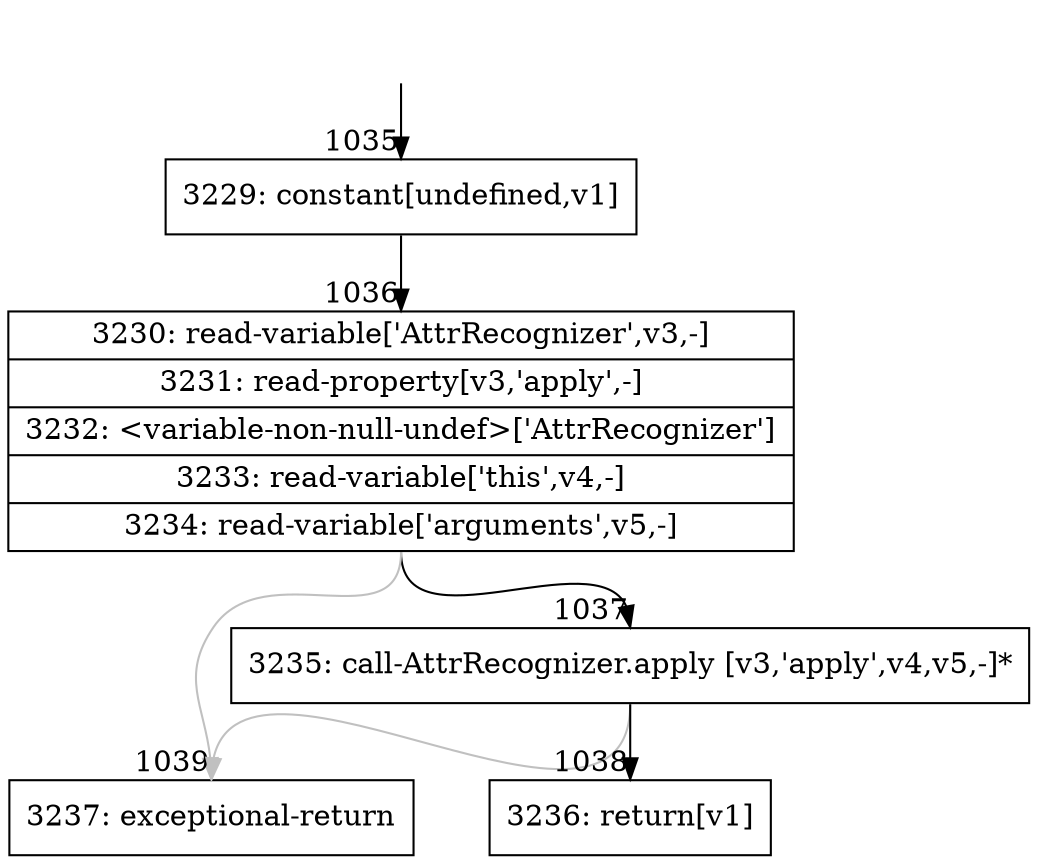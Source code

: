 digraph {
rankdir="TD"
BB_entry93[shape=none,label=""];
BB_entry93 -> BB1035 [tailport=s, headport=n, headlabel="    1035"]
BB1035 [shape=record label="{3229: constant[undefined,v1]}" ] 
BB1035 -> BB1036 [tailport=s, headport=n, headlabel="      1036"]
BB1036 [shape=record label="{3230: read-variable['AttrRecognizer',v3,-]|3231: read-property[v3,'apply',-]|3232: \<variable-non-null-undef\>['AttrRecognizer']|3233: read-variable['this',v4,-]|3234: read-variable['arguments',v5,-]}" ] 
BB1036 -> BB1037 [tailport=s, headport=n, headlabel="      1037"]
BB1036 -> BB1039 [tailport=s, headport=n, color=gray, headlabel="      1039"]
BB1037 [shape=record label="{3235: call-AttrRecognizer.apply [v3,'apply',v4,v5,-]*}" ] 
BB1037 -> BB1038 [tailport=s, headport=n, headlabel="      1038"]
BB1037 -> BB1039 [tailport=s, headport=n, color=gray]
BB1038 [shape=record label="{3236: return[v1]}" ] 
BB1039 [shape=record label="{3237: exceptional-return}" ] 
//#$~ 1687
}
